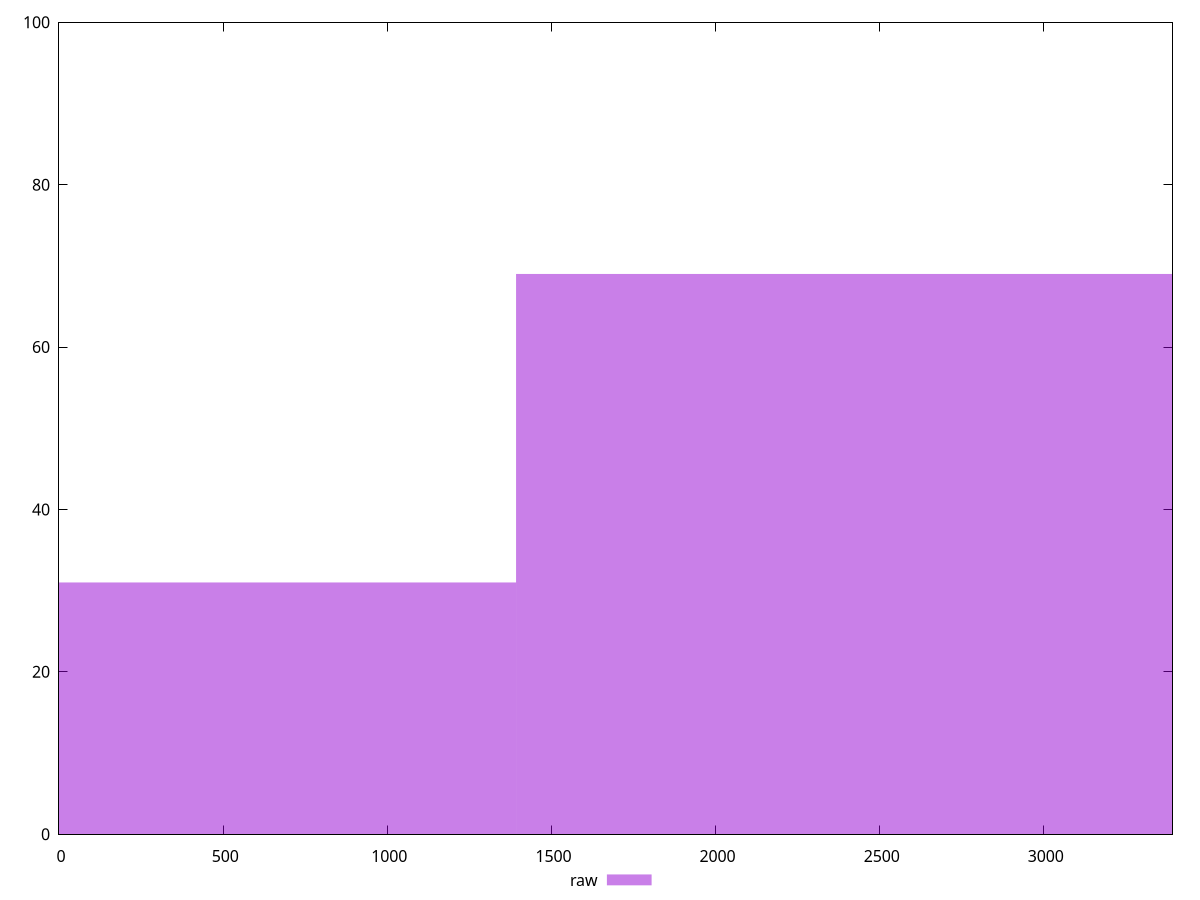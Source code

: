 reset

$raw <<EOF
0 31
2784.686780841124 69
EOF

set key outside below
set boxwidth 2784.686780841124
set xrange [0:3392]
set yrange [0:100]
set trange [0:100]
set style fill transparent solid 0.5 noborder
set terminal svg size 640, 490 enhanced background rgb 'white'
set output "report_00015_2021-02-09T16-11-33.973Z/uses-rel-preload/samples/pages/raw/histogram.svg"

plot $raw title "raw" with boxes

reset
